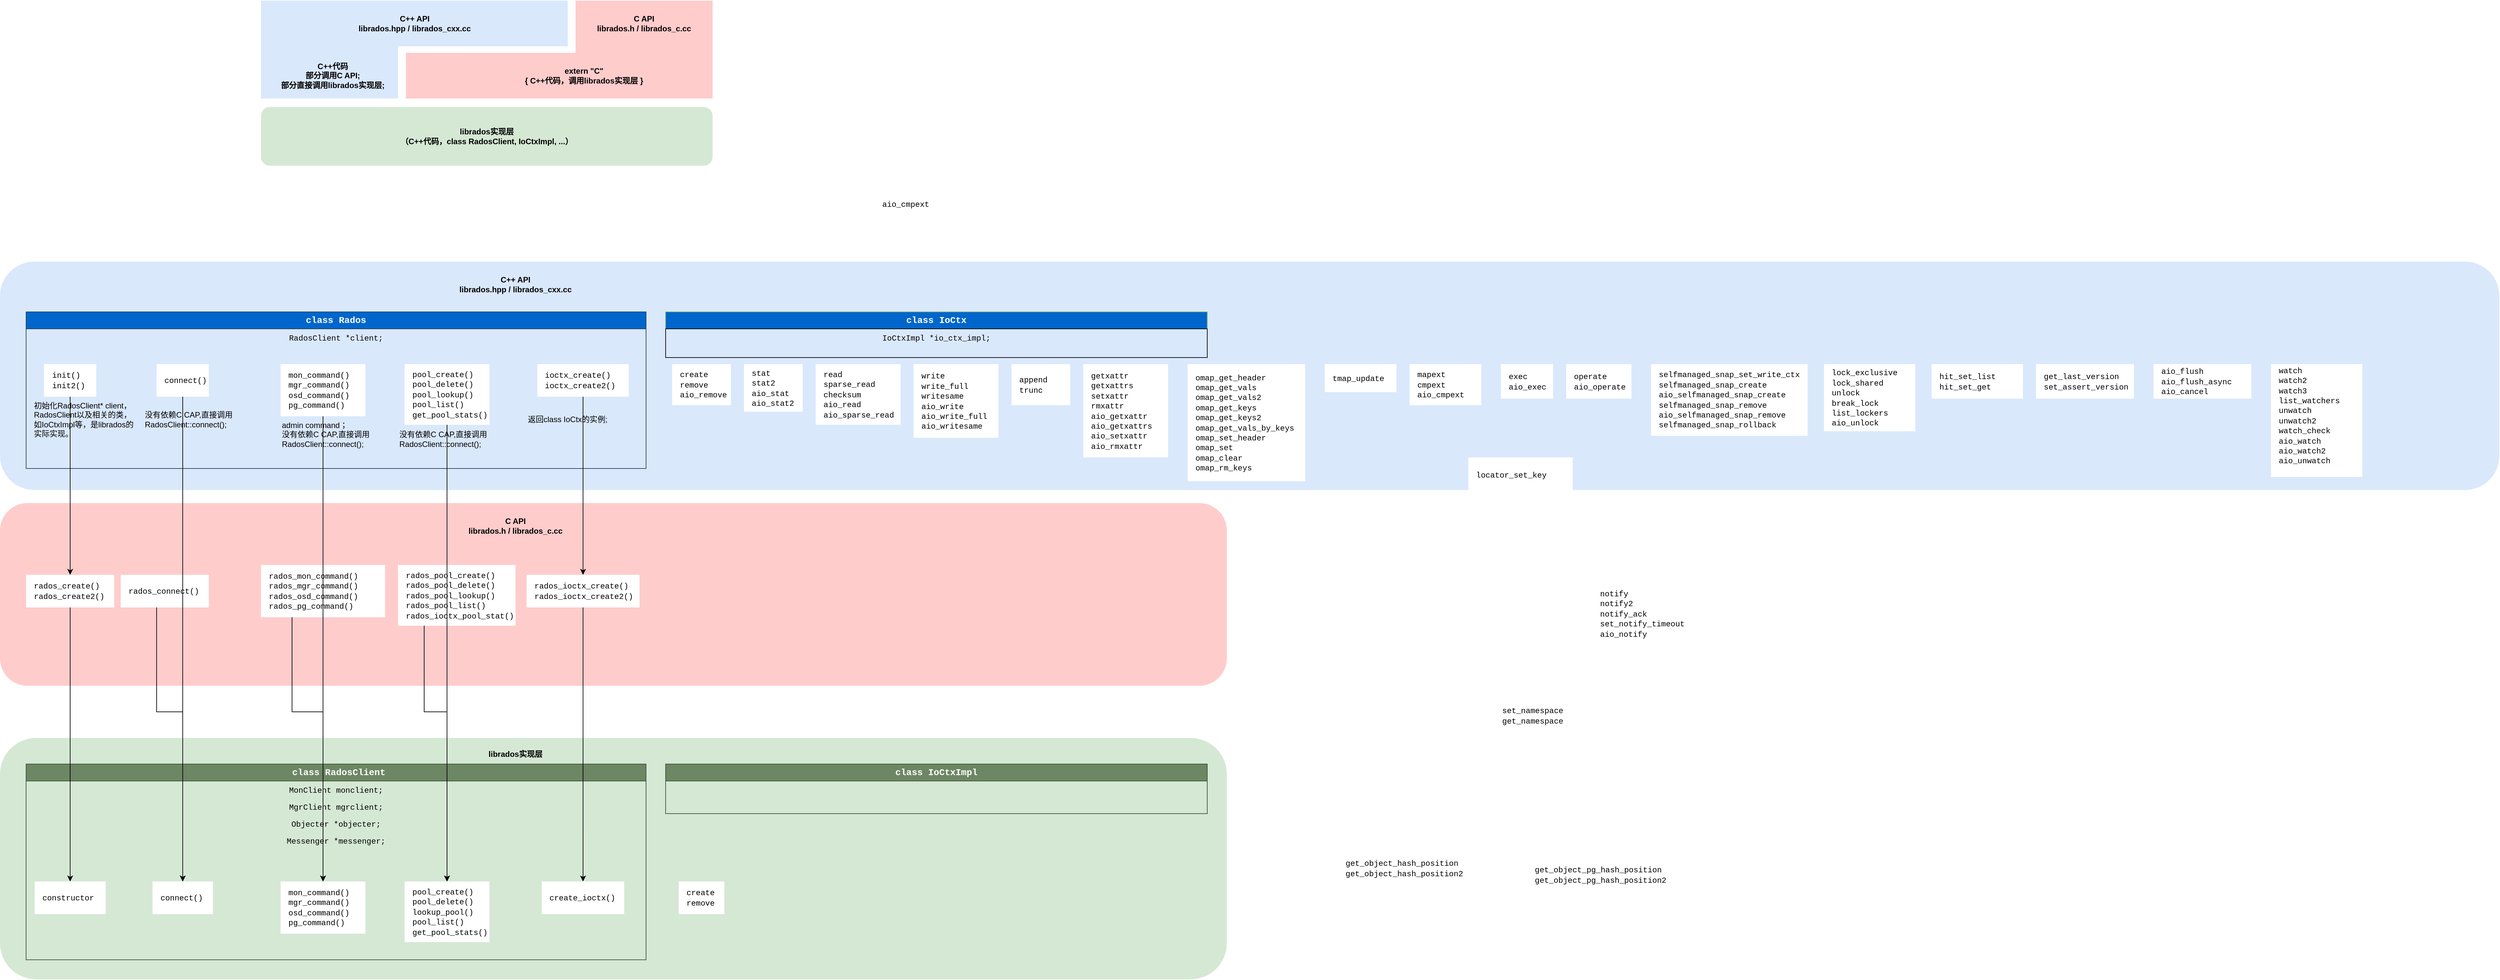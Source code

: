 <mxfile version="23.1.5" type="device">
  <diagram name="librados" id="viFRejHJCz3s1xsSrzRM">
    <mxGraphModel dx="2358" dy="2365" grid="1" gridSize="10" guides="1" tooltips="1" connect="1" arrows="1" fold="1" page="1" pageScale="1" pageWidth="850" pageHeight="1100" math="0" shadow="0">
      <root>
        <mxCell id="0" />
        <mxCell id="1" parent="0" />
        <mxCell id="ZKJRVpyheqLy9PjCR0JE-5" value="" style="rounded=1;whiteSpace=wrap;html=1;fillColor=#d5e8d4;strokeColor=none;" parent="1" vertex="1">
          <mxGeometry x="40" y="1010" width="1880" height="370" as="geometry" />
        </mxCell>
        <mxCell id="ZKJRVpyheqLy9PjCR0JE-4" value="" style="rounded=1;whiteSpace=wrap;html=1;fillColor=#ffcccc;strokeColor=none;" parent="1" vertex="1">
          <mxGeometry x="40" y="650" width="1880" height="280" as="geometry" />
        </mxCell>
        <mxCell id="ZKJRVpyheqLy9PjCR0JE-3" value="" style="rounded=1;whiteSpace=wrap;html=1;fillColor=#dae8fc;strokeColor=none;" parent="1" vertex="1">
          <mxGeometry x="40" y="280" width="3830" height="350" as="geometry" />
        </mxCell>
        <mxCell id="3kMBdD84PV1oY0vSfjga-5" value="&lt;font face=&quot;Courier New&quot; color=&quot;#ffffff&quot; style=&quot;font-size: 14px;&quot;&gt;&lt;b&gt;class Rados&lt;/b&gt;&lt;/font&gt;" style="swimlane;fontStyle=0;childLayout=stackLayout;horizontal=1;startSize=26;fillColor=#0066CC;horizontalStack=0;resizeParent=1;resizeParentMax=0;resizeLast=0;collapsible=1;marginBottom=0;whiteSpace=wrap;html=1;strokeColor=#23445d;" parent="1" vertex="1">
          <mxGeometry x="80" y="357" width="950" height="240" as="geometry" />
        </mxCell>
        <mxCell id="3kMBdD84PV1oY0vSfjga-6" value="&lt;font face=&quot;Courier New&quot;&gt;RadosClient *client;&lt;/font&gt;" style="text;align=center;verticalAlign=top;spacingLeft=4;spacingRight=4;overflow=hidden;rotatable=0;points=[[0,0.5],[1,0.5]];portConstraint=eastwest;whiteSpace=wrap;html=1;" parent="3kMBdD84PV1oY0vSfjga-5" vertex="1">
          <mxGeometry y="26" width="950" height="214" as="geometry" />
        </mxCell>
        <mxCell id="3kMBdD84PV1oY0vSfjga-9" value="&lt;font face=&quot;Courier New&quot;&gt;init()&lt;br&gt;init2()&lt;/font&gt;" style="rounded=0;whiteSpace=wrap;html=1;strokeColor=none;fillColor=#FFFFFF;align=left;spacingLeft=10;spacingRight=10;" parent="1" vertex="1">
          <mxGeometry x="107.5" y="437" width="80" height="50" as="geometry" />
        </mxCell>
        <mxCell id="3kMBdD84PV1oY0vSfjga-25" value="&lt;font face=&quot;Courier New&quot;&gt;constructor&lt;/font&gt;" style="rounded=0;whiteSpace=wrap;html=1;fillColor=#FFFFFF;strokeColor=none;align=left;spacingLeft=10;spacingRight=10;" parent="1" vertex="1">
          <mxGeometry x="93.13" y="1230" width="108.75" height="50" as="geometry" />
        </mxCell>
        <mxCell id="3kMBdD84PV1oY0vSfjga-27" value="初始化RadosClient* client，RadosClient以及相关的类，如IoCtxImpl等，是librados的实际实现。" style="text;html=1;strokeColor=none;fillColor=none;align=left;verticalAlign=middle;whiteSpace=wrap;rounded=0;" parent="1" vertex="1">
          <mxGeometry x="90" y="507" width="160" height="30" as="geometry" />
        </mxCell>
        <mxCell id="3kMBdD84PV1oY0vSfjga-28" value="&lt;font face=&quot;Courier New&quot;&gt;connect()&lt;/font&gt;" style="rounded=0;whiteSpace=wrap;html=1;strokeColor=none;fillColor=#FFFFFF;align=left;spacingLeft=10;spacingRight=10;" parent="1" vertex="1">
          <mxGeometry x="280" y="437" width="80" height="50" as="geometry" />
        </mxCell>
        <mxCell id="3kMBdD84PV1oY0vSfjga-30" value="&lt;font face=&quot;Courier New&quot;&gt;connect()&lt;/font&gt;" style="rounded=0;whiteSpace=wrap;html=1;fillColor=#FFFFFF;strokeColor=none;align=left;spacingLeft=10;spacingRight=10;" parent="1" vertex="1">
          <mxGeometry x="273.75" y="1230" width="92.5" height="50" as="geometry" />
        </mxCell>
        <mxCell id="3kMBdD84PV1oY0vSfjga-35" value="没有依赖C CAP,直接调用&lt;br&gt;RadosClient::connect();" style="text;html=1;strokeColor=none;fillColor=none;align=left;verticalAlign=middle;whiteSpace=wrap;rounded=0;" parent="1" vertex="1">
          <mxGeometry x="260" y="507" width="160" height="30" as="geometry" />
        </mxCell>
        <mxCell id="3kMBdD84PV1oY0vSfjga-37" value="&lt;font face=&quot;Courier New&quot;&gt;ioctx_create()&lt;br&gt;ioctx_create2()&lt;br&gt;&lt;/font&gt;" style="rounded=0;whiteSpace=wrap;html=1;strokeColor=none;fillColor=#FFFFFF;align=left;spacingLeft=10;spacingRight=10;" parent="1" vertex="1">
          <mxGeometry x="863.44" y="437" width="140" height="50" as="geometry" />
        </mxCell>
        <mxCell id="3kMBdD84PV1oY0vSfjga-38" value="" style="edgeStyle=orthogonalEdgeStyle;rounded=0;orthogonalLoop=1;jettySize=auto;html=1;exitX=0.5;exitY=1;exitDx=0;exitDy=0;entryX=0.5;entryY=0;entryDx=0;entryDy=0;" parent="1" source="3kMBdD84PV1oY0vSfjga-37" target="3kMBdD84PV1oY0vSfjga-36" edge="1">
          <mxGeometry relative="1" as="geometry">
            <mxPoint x="558" y="527" as="sourcePoint" />
            <mxPoint x="558" y="770" as="targetPoint" />
          </mxGeometry>
        </mxCell>
        <mxCell id="3kMBdD84PV1oY0vSfjga-39" value="&lt;font face=&quot;Courier New&quot;&gt;create_ioctx()&lt;/font&gt;" style="rounded=0;whiteSpace=wrap;html=1;fillColor=#FFFFFF;strokeColor=none;align=left;spacingLeft=10;spacingRight=10;" parent="1" vertex="1">
          <mxGeometry x="870.31" y="1230" width="126.25" height="50" as="geometry" />
        </mxCell>
        <mxCell id="3kMBdD84PV1oY0vSfjga-42" value="&lt;font face=&quot;Courier New&quot; color=&quot;#ffffff&quot; style=&quot;font-size: 14px;&quot;&gt;&lt;b&gt;class IoCtx&lt;/b&gt;&lt;/font&gt;" style="swimlane;fontStyle=0;childLayout=stackLayout;horizontal=1;startSize=26;fillColor=#0066CC;horizontalStack=0;resizeParent=1;resizeParentMax=0;resizeLast=0;collapsible=1;marginBottom=0;whiteSpace=wrap;html=1;strokeColor=#82b366;" parent="1" vertex="1">
          <mxGeometry x="1060" y="357" width="830" height="70" as="geometry" />
        </mxCell>
        <mxCell id="3kMBdD84PV1oY0vSfjga-43" value="&lt;font face=&quot;Courier New&quot;&gt;IoCtxImpl *io_ctx_impl;&lt;/font&gt;" style="text;align=center;verticalAlign=top;spacingLeft=4;spacingRight=4;overflow=hidden;rotatable=0;points=[[0,0.5],[1,0.5]];portConstraint=eastwest;whiteSpace=wrap;html=1;strokeColor=default;" parent="3kMBdD84PV1oY0vSfjga-42" vertex="1">
          <mxGeometry y="26" width="830" height="44" as="geometry" />
        </mxCell>
        <mxCell id="3kMBdD84PV1oY0vSfjga-44" value="返回class IoCtx的实例;" style="text;html=1;strokeColor=none;fillColor=none;align=left;verticalAlign=middle;whiteSpace=wrap;rounded=0;" parent="1" vertex="1">
          <mxGeometry x="846.88" y="507" width="160" height="30" as="geometry" />
        </mxCell>
        <mxCell id="3kMBdD84PV1oY0vSfjga-47" value="&lt;font face=&quot;Courier New&quot;&gt;mon_command()&lt;br&gt;mgr_command()&lt;br&gt;osd_command()&lt;br&gt;pg_command()&lt;br&gt;&lt;/font&gt;" style="rounded=0;whiteSpace=wrap;html=1;strokeColor=none;fillColor=#FFFFFF;align=left;spacingLeft=10;spacingRight=10;" parent="1" vertex="1">
          <mxGeometry x="470" y="437" width="130" height="80" as="geometry" />
        </mxCell>
        <mxCell id="3kMBdD84PV1oY0vSfjga-48" value="&lt;font face=&quot;Courier New&quot;&gt;mon_command()&lt;br&gt;mgr_command()&lt;br&gt;osd_command()&lt;br&gt;pg_command()&lt;br&gt;&lt;/font&gt;" style="rounded=0;whiteSpace=wrap;html=1;fillColor=#FFFFFF;strokeColor=none;align=left;spacingLeft=10;spacingRight=10;" parent="1" vertex="1">
          <mxGeometry x="470" y="1230" width="130" height="80" as="geometry" />
        </mxCell>
        <mxCell id="3kMBdD84PV1oY0vSfjga-51" value="admin command；&lt;br&gt;没有依赖C CAP,直接调用&lt;br&gt;RadosClient::connect();" style="text;html=1;strokeColor=none;fillColor=none;align=left;verticalAlign=middle;whiteSpace=wrap;rounded=0;" parent="1" vertex="1">
          <mxGeometry x="470" y="530" width="160" height="30" as="geometry" />
        </mxCell>
        <mxCell id="3kMBdD84PV1oY0vSfjga-53" value="&lt;font face=&quot;Courier New&quot;&gt;pool_create()&lt;br style=&quot;border-color: var(--border-color);&quot;&gt;pool_delete()&lt;br style=&quot;border-color: var(--border-color);&quot;&gt;pool_lookup()&lt;br style=&quot;border-color: var(--border-color);&quot;&gt;pool_list()&lt;br&gt;get_pool_stats()&lt;br&gt;&lt;/font&gt;" style="rounded=0;whiteSpace=wrap;html=1;strokeColor=none;fillColor=#FFFFFF;align=left;spacingLeft=10;spacingRight=10;" parent="1" vertex="1">
          <mxGeometry x="660" y="437" width="130" height="93" as="geometry" />
        </mxCell>
        <mxCell id="3kMBdD84PV1oY0vSfjga-55" value="&lt;font face=&quot;Courier New&quot;&gt;pool_create()&lt;br style=&quot;border-color: var(--border-color);&quot;&gt;pool_delete()&lt;br style=&quot;border-color: var(--border-color);&quot;&gt;lookup_pool()&lt;br style=&quot;border-color: var(--border-color);&quot;&gt;pool_list()&lt;br&gt;get_pool_stats()&lt;br&gt;&lt;/font&gt;" style="rounded=0;whiteSpace=wrap;html=1;fillColor=#FFFFFF;strokeColor=none;align=left;spacingLeft=10;spacingRight=10;" parent="1" vertex="1">
          <mxGeometry x="660" y="1230" width="130" height="93" as="geometry" />
        </mxCell>
        <mxCell id="3kMBdD84PV1oY0vSfjga-58" value="没有依赖C CAP,直接调用&lt;br&gt;RadosClient::connect();" style="text;html=1;strokeColor=none;fillColor=none;align=left;verticalAlign=middle;whiteSpace=wrap;rounded=0;" parent="1" vertex="1">
          <mxGeometry x="650" y="537" width="160" height="30" as="geometry" />
        </mxCell>
        <mxCell id="ZKJRVpyheqLy9PjCR0JE-1" value="" style="endArrow=classic;html=1;rounded=0;exitX=0.5;exitY=1;exitDx=0;exitDy=0;" parent="1" source="3kMBdD84PV1oY0vSfjga-9" target="3kMBdD84PV1oY0vSfjga-10" edge="1">
          <mxGeometry width="50" height="50" relative="1" as="geometry">
            <mxPoint x="770" y="780" as="sourcePoint" />
            <mxPoint x="820" y="730" as="targetPoint" />
          </mxGeometry>
        </mxCell>
        <mxCell id="3kMBdD84PV1oY0vSfjga-10" value="&lt;font face=&quot;Courier New&quot;&gt;rados_create()&lt;br&gt;rados_create2()&lt;/font&gt;" style="rounded=0;whiteSpace=wrap;html=1;fillColor=#FFFFFF;strokeColor=none;align=left;spacingLeft=10;spacingRight=10;" parent="1" vertex="1">
          <mxGeometry x="80" y="760" width="135" height="50" as="geometry" />
        </mxCell>
        <mxCell id="3kMBdD84PV1oY0vSfjga-29" value="&lt;font face=&quot;Courier New&quot;&gt;rados_connect()&lt;/font&gt;" style="rounded=0;whiteSpace=wrap;html=1;fillColor=#FFFFFF;strokeColor=none;align=left;spacingLeft=10;spacingRight=10;" parent="1" vertex="1">
          <mxGeometry x="225" y="760" width="135" height="50" as="geometry" />
        </mxCell>
        <mxCell id="3kMBdD84PV1oY0vSfjga-36" value="&lt;font face=&quot;Courier New&quot;&gt;rados_ioctx_create()&lt;br&gt;rados_ioctx_create2()&lt;br&gt;&lt;/font&gt;" style="rounded=0;whiteSpace=wrap;html=1;fillColor=#FFFFFF;strokeColor=none;align=left;spacingLeft=10;spacingRight=10;" parent="1" vertex="1">
          <mxGeometry x="846.88" y="760" width="173.12" height="50" as="geometry" />
        </mxCell>
        <mxCell id="3kMBdD84PV1oY0vSfjga-46" value="&lt;font face=&quot;Courier New&quot;&gt;rados_mon_command()&lt;br&gt;rados_mgr_command()&lt;br&gt;rados_osd_command()&lt;br&gt;rados_pg_command()&lt;br&gt;&lt;/font&gt;" style="rounded=0;whiteSpace=wrap;html=1;fillColor=#FFFFFF;strokeColor=none;align=left;spacingLeft=10;spacingRight=10;" parent="1" vertex="1">
          <mxGeometry x="440" y="745" width="190" height="80" as="geometry" />
        </mxCell>
        <mxCell id="3kMBdD84PV1oY0vSfjga-54" value="&lt;font face=&quot;Courier New&quot;&gt;rados_pool_create()&lt;br style=&quot;border-color: var(--border-color);&quot;&gt;rados_pool_delete()&lt;br style=&quot;border-color: var(--border-color);&quot;&gt;rados_pool_lookup()&lt;br style=&quot;border-color: var(--border-color);&quot;&gt;rados_pool_list()&lt;br&gt;rados_ioctx_pool_stat()&lt;br&gt;&lt;/font&gt;" style="rounded=0;whiteSpace=wrap;html=1;fillColor=#FFFFFF;strokeColor=none;align=left;spacingLeft=10;spacingRight=10;" parent="1" vertex="1">
          <mxGeometry x="650" y="745" width="180" height="93" as="geometry" />
        </mxCell>
        <mxCell id="ZKJRVpyheqLy9PjCR0JE-6" value="&lt;b&gt;C++ API&lt;br&gt;librados.hpp /&amp;nbsp;librados_cxx.cc&lt;/b&gt;" style="text;html=1;strokeColor=none;fillColor=none;align=center;verticalAlign=middle;whiteSpace=wrap;rounded=0;" parent="1" vertex="1">
          <mxGeometry x="605" y="300" width="450" height="30" as="geometry" />
        </mxCell>
        <mxCell id="ZKJRVpyheqLy9PjCR0JE-7" value="&lt;b&gt;C API&lt;br&gt;librados.h&amp;nbsp;/&amp;nbsp;librados_c.cc&lt;/b&gt;" style="text;html=1;strokeColor=none;fillColor=none;align=center;verticalAlign=middle;whiteSpace=wrap;rounded=0;" parent="1" vertex="1">
          <mxGeometry x="605" y="670" width="450" height="30" as="geometry" />
        </mxCell>
        <mxCell id="ZKJRVpyheqLy9PjCR0JE-8" value="&lt;b&gt;librados实现层&lt;/b&gt;" style="text;html=1;strokeColor=none;fillColor=none;align=center;verticalAlign=middle;whiteSpace=wrap;rounded=0;" parent="1" vertex="1">
          <mxGeometry x="605" y="1020" width="450" height="30" as="geometry" />
        </mxCell>
        <mxCell id="Sx64GfmKYyqnjucC5kq5-13" value="" style="group" parent="1" vertex="1" connectable="0">
          <mxGeometry x="440" y="-120" width="692" height="250" as="geometry" />
        </mxCell>
        <mxCell id="Sx64GfmKYyqnjucC5kq5-3" value="" style="shape=corner;whiteSpace=wrap;html=1;dx=210;dy=70;direction=west;fillColor=#FFCCCC;strokeColor=none;" parent="Sx64GfmKYyqnjucC5kq5-13" vertex="1">
          <mxGeometry x="222" width="470" height="150" as="geometry" />
        </mxCell>
        <mxCell id="Sx64GfmKYyqnjucC5kq5-5" value="&lt;b&gt;C API&lt;br&gt;librados.h&amp;nbsp;/&amp;nbsp;librados_c.cc&lt;/b&gt;" style="text;html=1;strokeColor=none;fillColor=none;align=center;verticalAlign=middle;whiteSpace=wrap;rounded=0;" parent="Sx64GfmKYyqnjucC5kq5-13" vertex="1">
          <mxGeometry x="482" y="20" width="210" height="30" as="geometry" />
        </mxCell>
        <mxCell id="Sx64GfmKYyqnjucC5kq5-6" value="" style="rounded=1;whiteSpace=wrap;html=1;fillColor=#d5e8d4;strokeColor=none;" parent="Sx64GfmKYyqnjucC5kq5-13" vertex="1">
          <mxGeometry y="163" width="692" height="90" as="geometry" />
        </mxCell>
        <mxCell id="Sx64GfmKYyqnjucC5kq5-8" value="" style="shape=corner;whiteSpace=wrap;html=1;dx=210;dy=70;direction=east;fillColor=#dae8fc;strokeColor=none;" parent="Sx64GfmKYyqnjucC5kq5-13" vertex="1">
          <mxGeometry width="470" height="150" as="geometry" />
        </mxCell>
        <mxCell id="Sx64GfmKYyqnjucC5kq5-4" value="&lt;b&gt;C++ API&lt;br&gt;librados.hpp /&amp;nbsp;librados_cxx.cc&lt;br&gt;&lt;/b&gt;" style="text;html=1;strokeColor=none;fillColor=none;align=center;verticalAlign=middle;whiteSpace=wrap;rounded=0;" parent="Sx64GfmKYyqnjucC5kq5-13" vertex="1">
          <mxGeometry x="52.5" y="20" width="365" height="30" as="geometry" />
        </mxCell>
        <mxCell id="Sx64GfmKYyqnjucC5kq5-9" value="&lt;b&gt;librados实现层&lt;br&gt;（C++代码，class RadosClient, IoCtxImpl, ...）&lt;br&gt;&lt;/b&gt;" style="text;html=1;strokeColor=none;fillColor=none;align=center;verticalAlign=middle;whiteSpace=wrap;rounded=0;" parent="Sx64GfmKYyqnjucC5kq5-13" vertex="1">
          <mxGeometry x="121" y="193" width="450" height="30" as="geometry" />
        </mxCell>
        <mxCell id="Sx64GfmKYyqnjucC5kq5-10" value="&lt;b style=&quot;border-color: var(--border-color);&quot;&gt;C++代码&lt;br&gt;部分调用C API;&lt;br&gt;&lt;b style=&quot;border-color: var(--border-color);&quot;&gt;部分直接调用librados实现层;&lt;/b&gt;&lt;br&gt;&lt;/b&gt;" style="text;html=1;strokeColor=none;fillColor=none;align=center;verticalAlign=middle;whiteSpace=wrap;rounded=0;" parent="Sx64GfmKYyqnjucC5kq5-13" vertex="1">
          <mxGeometry x="25" y="100" width="170" height="30" as="geometry" />
        </mxCell>
        <mxCell id="Sx64GfmKYyqnjucC5kq5-11" value="&lt;b style=&quot;border-color: var(--border-color);&quot;&gt;extern &quot;C&quot;&lt;br&gt;{ C++代码，调用librados实现层 }&lt;br&gt;&lt;/b&gt;" style="text;html=1;strokeColor=none;fillColor=none;align=center;verticalAlign=middle;whiteSpace=wrap;rounded=0;" parent="Sx64GfmKYyqnjucC5kq5-13" vertex="1">
          <mxGeometry x="400" y="100" width="190" height="30" as="geometry" />
        </mxCell>
        <mxCell id="3kMBdD84PV1oY0vSfjga-14" value="&lt;font face=&quot;Courier New&quot; style=&quot;font-size: 14px;&quot;&gt;&lt;b&gt;&amp;nbsp;class&amp;nbsp;RadosClient&lt;/b&gt;&lt;/font&gt;" style="swimlane;fontStyle=0;childLayout=stackLayout;horizontal=1;startSize=26;fillColor=#6d8764;horizontalStack=0;resizeParent=1;resizeParentMax=0;resizeLast=0;collapsible=1;marginBottom=0;whiteSpace=wrap;html=1;strokeColor=#3A5431;fontColor=#ffffff;container=0;" parent="1" vertex="1">
          <mxGeometry x="80" y="1050" width="950" height="300" as="geometry" />
        </mxCell>
        <mxCell id="3kMBdD84PV1oY0vSfjga-15" value="&lt;font face=&quot;Courier New&quot;&gt;MonClient monclient;&lt;/font&gt;" style="text;strokeColor=none;fillColor=none;align=center;verticalAlign=top;spacingLeft=4;spacingRight=4;overflow=hidden;rotatable=0;points=[[0,0.5],[1,0.5]];portConstraint=eastwest;whiteSpace=wrap;html=1;" parent="1" vertex="1">
          <mxGeometry x="100" y="1076" width="910" height="26" as="geometry" />
        </mxCell>
        <mxCell id="3kMBdD84PV1oY0vSfjga-16" value="&lt;font face=&quot;Courier New&quot;&gt;MgrClient mgrclient;&lt;/font&gt;" style="text;strokeColor=none;fillColor=none;align=center;verticalAlign=top;spacingLeft=4;spacingRight=4;overflow=hidden;rotatable=0;points=[[0,0.5],[1,0.5]];portConstraint=eastwest;whiteSpace=wrap;html=1;" parent="1" vertex="1">
          <mxGeometry x="100" y="1102" width="910" height="26" as="geometry" />
        </mxCell>
        <mxCell id="3kMBdD84PV1oY0vSfjga-45" value="&lt;font face=&quot;Courier New&quot;&gt;Objecter *objecter;&lt;/font&gt;" style="text;strokeColor=none;fillColor=none;align=center;verticalAlign=top;spacingLeft=4;spacingRight=4;overflow=hidden;rotatable=0;points=[[0,0.5],[1,0.5]];portConstraint=eastwest;whiteSpace=wrap;html=1;" parent="1" vertex="1">
          <mxGeometry x="100" y="1128" width="910" height="26" as="geometry" />
        </mxCell>
        <mxCell id="3kMBdD84PV1oY0vSfjga-17" value="&lt;font face=&quot;Courier New&quot;&gt;Messenger *messenger;&lt;br&gt;&lt;/font&gt;" style="text;strokeColor=none;fillColor=none;align=center;verticalAlign=top;spacingLeft=4;spacingRight=4;overflow=hidden;rotatable=0;points=[[0,0.5],[1,0.5]];portConstraint=eastwest;whiteSpace=wrap;html=1;" parent="1" vertex="1">
          <mxGeometry x="100" y="1154" width="910" height="26" as="geometry" />
        </mxCell>
        <mxCell id="3kMBdD84PV1oY0vSfjga-32" value="" style="edgeStyle=orthogonalEdgeStyle;rounded=0;orthogonalLoop=1;jettySize=auto;html=1;entryX=0.5;entryY=0;entryDx=0;entryDy=0;" parent="1" source="3kMBdD84PV1oY0vSfjga-29" target="3kMBdD84PV1oY0vSfjga-30" edge="1">
          <mxGeometry relative="1" as="geometry">
            <mxPoint x="290" y="810" as="sourcePoint" />
            <mxPoint x="157" y="1151" as="targetPoint" />
            <Array as="points">
              <mxPoint x="280" y="970" />
              <mxPoint x="320" y="970" />
            </Array>
          </mxGeometry>
        </mxCell>
        <mxCell id="3kMBdD84PV1oY0vSfjga-50" value="" style="edgeStyle=orthogonalEdgeStyle;rounded=0;orthogonalLoop=1;jettySize=auto;html=1;entryX=0.5;entryY=0;entryDx=0;entryDy=0;exitX=0.25;exitY=1;exitDx=0;exitDy=0;" parent="1" source="3kMBdD84PV1oY0vSfjga-46" target="3kMBdD84PV1oY0vSfjga-48" edge="1">
          <mxGeometry relative="1" as="geometry">
            <mxPoint x="290" y="820" as="sourcePoint" />
            <mxPoint x="330" y="1169" as="targetPoint" />
            <Array as="points">
              <mxPoint x="488" y="970" />
              <mxPoint x="535" y="970" />
            </Array>
          </mxGeometry>
        </mxCell>
        <mxCell id="3kMBdD84PV1oY0vSfjga-57" value="" style="edgeStyle=orthogonalEdgeStyle;rounded=0;orthogonalLoop=1;jettySize=auto;html=1;entryX=0.5;entryY=0;entryDx=0;entryDy=0;" parent="1" source="3kMBdD84PV1oY0vSfjga-54" target="3kMBdD84PV1oY0vSfjga-55" edge="1">
          <mxGeometry relative="1" as="geometry">
            <mxPoint x="498" y="835" as="sourcePoint" />
            <mxPoint x="545" y="1169" as="targetPoint" />
            <Array as="points">
              <mxPoint x="690" y="970" />
              <mxPoint x="725" y="970" />
            </Array>
          </mxGeometry>
        </mxCell>
        <mxCell id="3kMBdD84PV1oY0vSfjga-33" value="" style="edgeStyle=orthogonalEdgeStyle;rounded=0;orthogonalLoop=1;jettySize=auto;html=1;exitX=0.5;exitY=1;exitDx=0;exitDy=0;entryX=0.5;entryY=0;entryDx=0;entryDy=0;" parent="1" source="3kMBdD84PV1oY0vSfjga-28" target="3kMBdD84PV1oY0vSfjga-30" edge="1">
          <mxGeometry relative="1" as="geometry">
            <mxPoint x="158" y="527" as="sourcePoint" />
            <mxPoint x="158" y="770" as="targetPoint" />
          </mxGeometry>
        </mxCell>
        <mxCell id="3kMBdD84PV1oY0vSfjga-49" value="" style="edgeStyle=orthogonalEdgeStyle;rounded=0;orthogonalLoop=1;jettySize=auto;html=1;exitX=0.5;exitY=1;exitDx=0;exitDy=0;" parent="1" source="3kMBdD84PV1oY0vSfjga-47" target="3kMBdD84PV1oY0vSfjga-48" edge="1">
          <mxGeometry relative="1" as="geometry">
            <mxPoint x="330" y="527" as="sourcePoint" />
            <mxPoint x="330" y="1169" as="targetPoint" />
          </mxGeometry>
        </mxCell>
        <mxCell id="3kMBdD84PV1oY0vSfjga-56" value="" style="edgeStyle=orthogonalEdgeStyle;rounded=0;orthogonalLoop=1;jettySize=auto;html=1;exitX=0.5;exitY=1;exitDx=0;exitDy=0;" parent="1" source="3kMBdD84PV1oY0vSfjga-53" target="3kMBdD84PV1oY0vSfjga-55" edge="1">
          <mxGeometry relative="1" as="geometry">
            <mxPoint x="545" y="557" as="sourcePoint" />
            <mxPoint x="545" y="1169" as="targetPoint" />
          </mxGeometry>
        </mxCell>
        <mxCell id="ZKJRVpyheqLy9PjCR0JE-2" value="" style="endArrow=classic;html=1;rounded=0;exitX=0.5;exitY=1;exitDx=0;exitDy=0;" parent="1" source="3kMBdD84PV1oY0vSfjga-10" target="3kMBdD84PV1oY0vSfjga-25" edge="1">
          <mxGeometry width="50" height="50" relative="1" as="geometry">
            <mxPoint x="158" y="527" as="sourcePoint" />
            <mxPoint x="158" y="770" as="targetPoint" />
          </mxGeometry>
        </mxCell>
        <mxCell id="3kMBdD84PV1oY0vSfjga-40" value="" style="edgeStyle=orthogonalEdgeStyle;rounded=0;orthogonalLoop=1;jettySize=auto;html=1;exitX=0.5;exitY=1;exitDx=0;exitDy=0;entryX=0.5;entryY=0;entryDx=0;entryDy=0;" parent="1" source="3kMBdD84PV1oY0vSfjga-36" target="3kMBdD84PV1oY0vSfjga-39" edge="1">
          <mxGeometry relative="1" as="geometry">
            <mxPoint x="558" y="820" as="sourcePoint" />
            <mxPoint x="557" y="1151" as="targetPoint" />
          </mxGeometry>
        </mxCell>
        <mxCell id="wcSakvaWzD5mWGnujgn4-1" value="&lt;font face=&quot;Courier New&quot; style=&quot;font-size: 14px;&quot;&gt;&lt;b&gt;class&amp;nbsp;IoCtxImpl&lt;/b&gt;&lt;/font&gt;" style="swimlane;fontStyle=0;childLayout=stackLayout;horizontal=1;startSize=26;fillColor=#6d8764;horizontalStack=0;resizeParent=1;resizeParentMax=0;resizeLast=0;collapsible=1;marginBottom=0;whiteSpace=wrap;html=1;strokeColor=#3A5431;fontColor=#ffffff;container=0;" vertex="1" parent="1">
          <mxGeometry x="1060" y="1050" width="830" height="76" as="geometry" />
        </mxCell>
        <mxCell id="wcSakvaWzD5mWGnujgn4-3" value="&lt;font face=&quot;Courier New&quot;&gt;create&lt;br&gt;remove&lt;br&gt;aio_remove&lt;br&gt;&lt;/font&gt;" style="rounded=0;whiteSpace=wrap;html=1;strokeColor=none;fillColor=#FFFFFF;align=left;spacingLeft=10;spacingRight=10;" vertex="1" parent="1">
          <mxGeometry x="1070" y="437" width="90" height="63" as="geometry" />
        </mxCell>
        <mxCell id="wcSakvaWzD5mWGnujgn4-5" value="&lt;font face=&quot;Courier New&quot;&gt;create&lt;br&gt;remove&lt;br&gt;&lt;/font&gt;" style="rounded=0;whiteSpace=wrap;html=1;strokeColor=none;fillColor=#FFFFFF;align=left;spacingLeft=10;spacingRight=10;" vertex="1" parent="1">
          <mxGeometry x="1080" y="1230" width="70" height="50" as="geometry" />
        </mxCell>
        <mxCell id="wcSakvaWzD5mWGnujgn4-7" value="&lt;font face=&quot;Courier New&quot;&gt;write&lt;br&gt;write_full&lt;br&gt;writesame&lt;br&gt;&lt;/font&gt;&lt;font face=&quot;Courier New&quot;&gt;aio_write&lt;br&gt;aio_write_full&lt;br&gt;aio_writesame&lt;br&gt;&lt;/font&gt;" style="rounded=0;whiteSpace=wrap;html=1;strokeColor=none;fillColor=#FFFFFF;align=left;spacingLeft=10;spacingRight=10;" vertex="1" parent="1">
          <mxGeometry x="1440" y="437" width="130" height="113" as="geometry" />
        </mxCell>
        <mxCell id="wcSakvaWzD5mWGnujgn4-10" value="&lt;font face=&quot;Courier New&quot;&gt;getxattr&lt;br&gt;getxattrs&lt;br&gt;setxattr&lt;br&gt;rmxattr&lt;br&gt;aio_getxattr&lt;br&gt;aio_getxattrs&lt;br&gt;aio_setxattr&lt;br&gt;aio_rmxattr&lt;br&gt;&lt;/font&gt;" style="rounded=0;whiteSpace=wrap;html=1;strokeColor=none;fillColor=#FFFFFF;align=left;spacingLeft=10;spacingRight=10;" vertex="1" parent="1">
          <mxGeometry x="1700" y="437" width="130" height="143" as="geometry" />
        </mxCell>
        <mxCell id="wcSakvaWzD5mWGnujgn4-11" value="&lt;font face=&quot;Courier New&quot;&gt;omap_get_header&lt;br&gt;omap_get_vals&lt;br&gt;omap_get_vals2&lt;br&gt;omap_get_keys&lt;br&gt;omap_get_keys2&lt;br&gt;omap_get_vals_by_keys&lt;br&gt;omap_set_header&lt;br&gt;omap_set&lt;br&gt;omap_clear&lt;br&gt;omap_rm_keys&lt;br&gt;&lt;/font&gt;" style="rounded=0;whiteSpace=wrap;html=1;strokeColor=none;fillColor=#FFFFFF;align=left;spacingLeft=10;spacingRight=10;" vertex="1" parent="1">
          <mxGeometry x="1860" y="437" width="180" height="179.5" as="geometry" />
        </mxCell>
        <mxCell id="wcSakvaWzD5mWGnujgn4-12" value="&lt;font face=&quot;Courier New&quot;&gt;exec&lt;br&gt;aio_exec&lt;br&gt;&lt;/font&gt;" style="rounded=0;whiteSpace=wrap;html=1;strokeColor=none;fillColor=#FFFFFF;align=left;spacingLeft=10;spacingRight=10;" vertex="1" parent="1">
          <mxGeometry x="2340" y="437" width="80" height="53" as="geometry" />
        </mxCell>
        <mxCell id="wcSakvaWzD5mWGnujgn4-13" value="&lt;font face=&quot;Courier New&quot;&gt;stat&lt;br&gt;stat2&lt;br&gt;aio_stat&lt;br&gt;aio_stat2&lt;br&gt;&lt;/font&gt;" style="rounded=0;whiteSpace=wrap;html=1;strokeColor=none;fillColor=#FFFFFF;align=left;spacingLeft=10;spacingRight=10;" vertex="1" parent="1">
          <mxGeometry x="1180" y="437" width="90" height="73" as="geometry" />
        </mxCell>
        <mxCell id="wcSakvaWzD5mWGnujgn4-14" value="&lt;font face=&quot;Courier New&quot;&gt;operate&lt;br&gt;aio_operate&lt;br&gt;&lt;/font&gt;" style="rounded=0;whiteSpace=wrap;html=1;strokeColor=none;fillColor=#FFFFFF;align=left;spacingLeft=10;spacingRight=10;" vertex="1" parent="1">
          <mxGeometry x="2440" y="437" width="100" height="53" as="geometry" />
        </mxCell>
        <mxCell id="wcSakvaWzD5mWGnujgn4-15" value="&lt;font face=&quot;Courier New&quot;&gt;selfmanaged_snap_set_write_ctx&lt;br&gt;selfmanaged_snap_create&lt;br&gt;aio_selfmanaged_snap_create&lt;br&gt;selfmanaged_snap_remove&lt;br&gt;aio_selfmanaged_snap_remove&lt;br&gt;selfmanaged_snap_rollback&lt;br&gt;&lt;/font&gt;" style="rounded=0;whiteSpace=wrap;html=1;strokeColor=none;fillColor=#FFFFFF;align=left;spacingLeft=10;spacingRight=10;" vertex="1" parent="1">
          <mxGeometry x="2570" y="437" width="240" height="110" as="geometry" />
        </mxCell>
        <mxCell id="wcSakvaWzD5mWGnujgn4-16" value="&lt;font face=&quot;Courier New&quot;&gt;lock_exclusive&lt;br&gt;lock_shared&lt;br&gt;unlock&lt;br&gt;break_lock&lt;br&gt;list_lockers&lt;br&gt;aio_unlock&lt;br&gt;&lt;/font&gt;" style="rounded=0;whiteSpace=wrap;html=1;strokeColor=none;fillColor=#FFFFFF;align=left;spacingLeft=10;spacingRight=10;" vertex="1" parent="1">
          <mxGeometry x="2835" y="437" width="140" height="103" as="geometry" />
        </mxCell>
        <mxCell id="wcSakvaWzD5mWGnujgn4-17" value="&lt;font face=&quot;Courier New&quot;&gt;get_last_version&lt;br&gt;set_assert_version&lt;br&gt;&lt;/font&gt;" style="rounded=0;whiteSpace=wrap;html=1;strokeColor=none;fillColor=#FFFFFF;align=left;spacingLeft=10;spacingRight=10;" vertex="1" parent="1">
          <mxGeometry x="3160" y="437" width="150" height="53" as="geometry" />
        </mxCell>
        <mxCell id="wcSakvaWzD5mWGnujgn4-18" value="&lt;font face=&quot;Courier New&quot;&gt;mapext&lt;br&gt;cmpext&lt;br&gt;aio_cmpext&lt;br&gt;&lt;/font&gt;" style="rounded=0;whiteSpace=wrap;html=1;strokeColor=none;fillColor=#FFFFFF;align=left;spacingLeft=10;spacingRight=10;" vertex="1" parent="1">
          <mxGeometry x="2200" y="437" width="110" height="63" as="geometry" />
        </mxCell>
        <mxCell id="wcSakvaWzD5mWGnujgn4-19" value="&lt;font face=&quot;Courier New&quot;&gt;watch&lt;br&gt;watch2&lt;br&gt;watch3&lt;br&gt;list_watchers&lt;br&gt;unwatch&lt;br&gt;unwatch2&lt;br&gt;watch_check&lt;br&gt;aio_watch&lt;br&gt;aio_watch2&lt;br&gt;aio_unwatch&lt;br&gt;&lt;br&gt;&lt;/font&gt;" style="rounded=0;whiteSpace=wrap;html=1;strokeColor=none;fillColor=#FFFFFF;align=left;spacingLeft=10;spacingRight=10;" vertex="1" parent="1">
          <mxGeometry x="3520" y="437" width="140" height="173" as="geometry" />
        </mxCell>
        <mxCell id="wcSakvaWzD5mWGnujgn4-20" value="&lt;font face=&quot;Courier New&quot;&gt;notify&lt;br&gt;notify2&lt;br&gt;notify_ack&lt;br&gt;set_notify_timeout&lt;br&gt;aio_notify&lt;br&gt;&lt;/font&gt;" style="rounded=0;whiteSpace=wrap;html=1;strokeColor=none;fillColor=#FFFFFF;align=left;spacingLeft=10;spacingRight=10;" vertex="1" parent="1">
          <mxGeometry x="2480" y="720" width="160" height="200" as="geometry" />
        </mxCell>
        <mxCell id="wcSakvaWzD5mWGnujgn4-21" value="&lt;font face=&quot;Courier New&quot;&gt;locator_set_key&lt;br&gt;&lt;br&gt;&lt;/font&gt;" style="rounded=0;whiteSpace=wrap;html=1;strokeColor=none;fillColor=#FFFFFF;align=left;spacingLeft=10;spacingRight=10;" vertex="1" parent="1">
          <mxGeometry x="2290" y="580" width="160" height="70" as="geometry" />
        </mxCell>
        <mxCell id="wcSakvaWzD5mWGnujgn4-22" value="&lt;font face=&quot;Courier New&quot;&gt;set_namespace&lt;br&gt;get_namespace&lt;br&gt;&lt;/font&gt;" style="rounded=0;whiteSpace=wrap;html=1;strokeColor=none;fillColor=#FFFFFF;align=left;spacingLeft=10;spacingRight=10;" vertex="1" parent="1">
          <mxGeometry x="2330" y="876" width="160" height="200" as="geometry" />
        </mxCell>
        <mxCell id="wcSakvaWzD5mWGnujgn4-23" value="&lt;font face=&quot;Courier New&quot;&gt;get_object_hash_position&lt;br&gt;get_object_hash_position2&lt;br&gt;&lt;/font&gt;" style="rounded=0;whiteSpace=wrap;html=1;strokeColor=none;fillColor=#FFFFFF;align=left;spacingLeft=10;spacingRight=10;" vertex="1" parent="1">
          <mxGeometry x="2090" y="1110" width="160" height="200" as="geometry" />
        </mxCell>
        <mxCell id="wcSakvaWzD5mWGnujgn4-24" value="&lt;font face=&quot;Courier New&quot;&gt;get_object_pg_hash_position&lt;br&gt;get_object_pg_hash_position2&lt;br&gt;&lt;/font&gt;" style="rounded=0;whiteSpace=wrap;html=1;strokeColor=none;fillColor=#FFFFFF;align=left;spacingLeft=10;spacingRight=10;" vertex="1" parent="1">
          <mxGeometry x="2380" y="1120" width="250" height="200" as="geometry" />
        </mxCell>
        <mxCell id="wcSakvaWzD5mWGnujgn4-25" value="&lt;font face=&quot;Courier New&quot;&gt;read&lt;br&gt;sparse_read&lt;br&gt;checksum&lt;br&gt;&lt;/font&gt;&lt;font face=&quot;Courier New&quot;&gt;aio_read&lt;br&gt;aio_sparse_read&lt;/font&gt;&lt;font face=&quot;Courier New&quot;&gt;&lt;br&gt;&lt;/font&gt;" style="rounded=0;whiteSpace=wrap;html=1;strokeColor=none;fillColor=#FFFFFF;align=left;spacingLeft=10;spacingRight=10;" vertex="1" parent="1">
          <mxGeometry x="1290" y="437" width="130" height="93" as="geometry" />
        </mxCell>
        <mxCell id="wcSakvaWzD5mWGnujgn4-26" value="&lt;font face=&quot;Courier New&quot;&gt;aio_cmpext&lt;br&gt;&lt;/font&gt;" style="rounded=0;whiteSpace=wrap;html=1;strokeColor=none;fillColor=#FFFFFF;align=left;spacingLeft=10;spacingRight=10;" vertex="1" parent="1">
          <mxGeometry x="1380" y="160" width="110" height="63" as="geometry" />
        </mxCell>
        <mxCell id="wcSakvaWzD5mWGnujgn4-27" value="&lt;font face=&quot;Courier New&quot;&gt;append&lt;br&gt;trunc&lt;br&gt;&lt;/font&gt;" style="rounded=0;whiteSpace=wrap;html=1;strokeColor=none;fillColor=#FFFFFF;align=left;spacingLeft=10;spacingRight=10;" vertex="1" parent="1">
          <mxGeometry x="1590" y="437" width="90" height="63" as="geometry" />
        </mxCell>
        <mxCell id="wcSakvaWzD5mWGnujgn4-28" value="&lt;font face=&quot;Courier New&quot;&gt;tmap_update&lt;br&gt;&lt;/font&gt;" style="rounded=0;whiteSpace=wrap;html=1;strokeColor=none;fillColor=#FFFFFF;align=left;spacingLeft=10;spacingRight=10;" vertex="1" parent="1">
          <mxGeometry x="2070" y="437" width="110" height="43" as="geometry" />
        </mxCell>
        <mxCell id="wcSakvaWzD5mWGnujgn4-29" value="&lt;font face=&quot;Courier New&quot;&gt;hit_set_list&lt;br&gt;hit_set_get&lt;br&gt;&lt;/font&gt;" style="rounded=0;whiteSpace=wrap;html=1;strokeColor=none;fillColor=#FFFFFF;align=left;spacingLeft=10;spacingRight=10;" vertex="1" parent="1">
          <mxGeometry x="3000" y="437" width="140" height="53" as="geometry" />
        </mxCell>
        <mxCell id="wcSakvaWzD5mWGnujgn4-30" value="&lt;font face=&quot;Courier New&quot;&gt;aio_flush&lt;br&gt;aio_flush_async&lt;br&gt;aio_cancel&lt;br&gt;&lt;/font&gt;" style="rounded=0;whiteSpace=wrap;html=1;strokeColor=none;fillColor=#FFFFFF;align=left;spacingLeft=10;spacingRight=10;" vertex="1" parent="1">
          <mxGeometry x="3340" y="437" width="150" height="53" as="geometry" />
        </mxCell>
      </root>
    </mxGraphModel>
  </diagram>
</mxfile>
